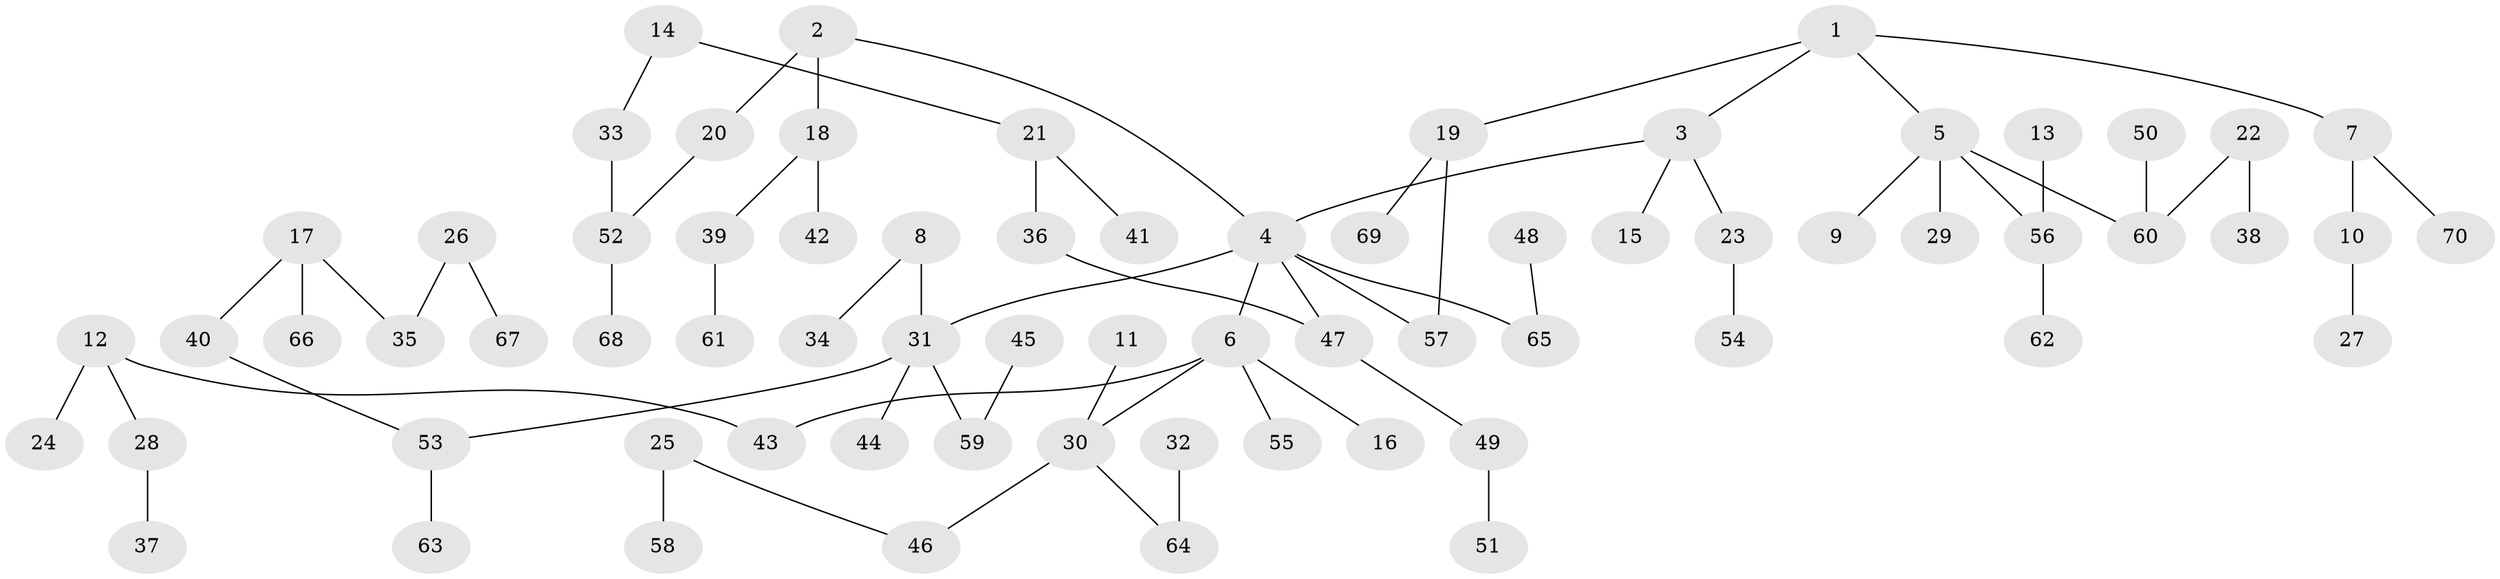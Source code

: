 // original degree distribution, {4: 0.07857142857142857, 5: 0.05, 3: 0.1357142857142857, 2: 0.2357142857142857, 6: 0.014285714285714285, 1: 0.4857142857142857}
// Generated by graph-tools (version 1.1) at 2025/00/03/09/25 03:00:56]
// undirected, 70 vertices, 71 edges
graph export_dot {
graph [start="1"]
  node [color=gray90,style=filled];
  1;
  2;
  3;
  4;
  5;
  6;
  7;
  8;
  9;
  10;
  11;
  12;
  13;
  14;
  15;
  16;
  17;
  18;
  19;
  20;
  21;
  22;
  23;
  24;
  25;
  26;
  27;
  28;
  29;
  30;
  31;
  32;
  33;
  34;
  35;
  36;
  37;
  38;
  39;
  40;
  41;
  42;
  43;
  44;
  45;
  46;
  47;
  48;
  49;
  50;
  51;
  52;
  53;
  54;
  55;
  56;
  57;
  58;
  59;
  60;
  61;
  62;
  63;
  64;
  65;
  66;
  67;
  68;
  69;
  70;
  1 -- 3 [weight=1.0];
  1 -- 5 [weight=1.0];
  1 -- 7 [weight=1.0];
  1 -- 19 [weight=1.0];
  2 -- 4 [weight=1.0];
  2 -- 18 [weight=1.0];
  2 -- 20 [weight=1.0];
  3 -- 4 [weight=1.0];
  3 -- 15 [weight=1.0];
  3 -- 23 [weight=1.0];
  4 -- 6 [weight=1.0];
  4 -- 31 [weight=1.0];
  4 -- 47 [weight=1.0];
  4 -- 57 [weight=1.0];
  4 -- 65 [weight=1.0];
  5 -- 9 [weight=1.0];
  5 -- 29 [weight=1.0];
  5 -- 56 [weight=1.0];
  5 -- 60 [weight=1.0];
  6 -- 16 [weight=1.0];
  6 -- 30 [weight=1.0];
  6 -- 43 [weight=1.0];
  6 -- 55 [weight=1.0];
  7 -- 10 [weight=1.0];
  7 -- 70 [weight=1.0];
  8 -- 31 [weight=1.0];
  8 -- 34 [weight=1.0];
  10 -- 27 [weight=1.0];
  11 -- 30 [weight=1.0];
  12 -- 24 [weight=1.0];
  12 -- 28 [weight=1.0];
  12 -- 43 [weight=1.0];
  13 -- 56 [weight=1.0];
  14 -- 21 [weight=1.0];
  14 -- 33 [weight=1.0];
  17 -- 35 [weight=1.0];
  17 -- 40 [weight=1.0];
  17 -- 66 [weight=1.0];
  18 -- 39 [weight=1.0];
  18 -- 42 [weight=1.0];
  19 -- 57 [weight=1.0];
  19 -- 69 [weight=1.0];
  20 -- 52 [weight=1.0];
  21 -- 36 [weight=1.0];
  21 -- 41 [weight=1.0];
  22 -- 38 [weight=1.0];
  22 -- 60 [weight=1.0];
  23 -- 54 [weight=1.0];
  25 -- 46 [weight=1.0];
  25 -- 58 [weight=1.0];
  26 -- 35 [weight=1.0];
  26 -- 67 [weight=1.0];
  28 -- 37 [weight=1.0];
  30 -- 46 [weight=1.0];
  30 -- 64 [weight=1.0];
  31 -- 44 [weight=1.0];
  31 -- 53 [weight=1.0];
  31 -- 59 [weight=1.0];
  32 -- 64 [weight=1.0];
  33 -- 52 [weight=1.0];
  36 -- 47 [weight=1.0];
  39 -- 61 [weight=1.0];
  40 -- 53 [weight=1.0];
  45 -- 59 [weight=1.0];
  47 -- 49 [weight=1.0];
  48 -- 65 [weight=1.0];
  49 -- 51 [weight=1.0];
  50 -- 60 [weight=1.0];
  52 -- 68 [weight=1.0];
  53 -- 63 [weight=1.0];
  56 -- 62 [weight=1.0];
}
